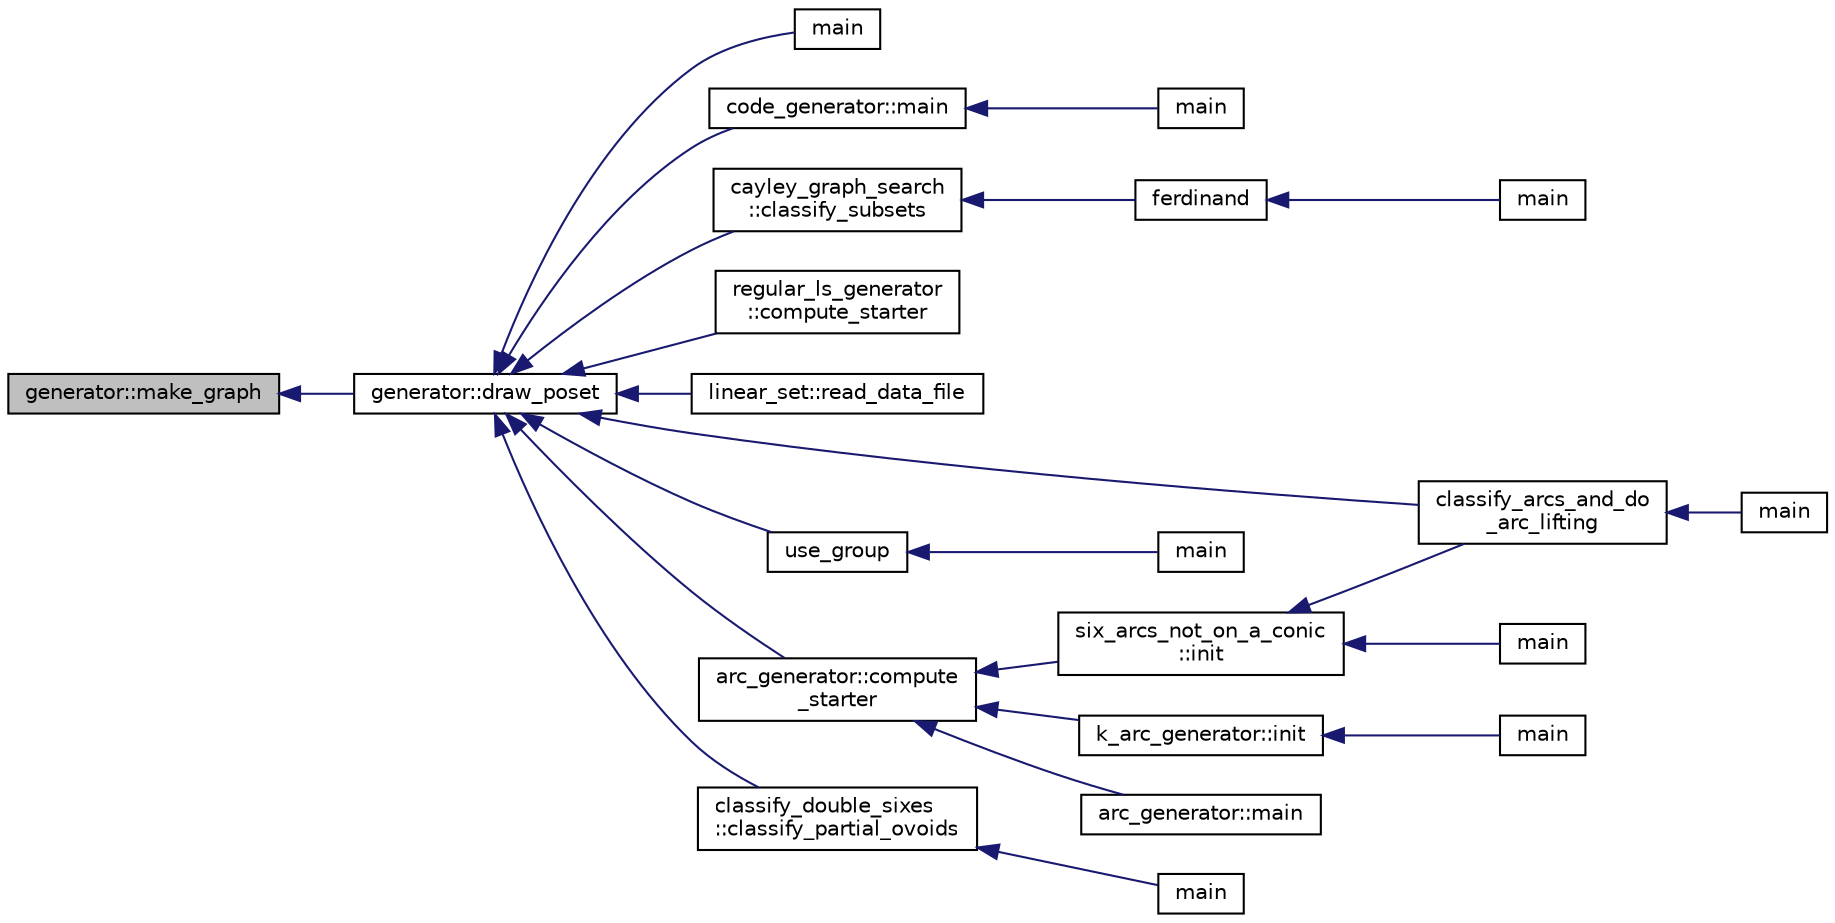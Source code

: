 digraph "generator::make_graph"
{
  edge [fontname="Helvetica",fontsize="10",labelfontname="Helvetica",labelfontsize="10"];
  node [fontname="Helvetica",fontsize="10",shape=record];
  rankdir="LR";
  Node13792 [label="generator::make_graph",height=0.2,width=0.4,color="black", fillcolor="grey75", style="filled", fontcolor="black"];
  Node13792 -> Node13793 [dir="back",color="midnightblue",fontsize="10",style="solid",fontname="Helvetica"];
  Node13793 [label="generator::draw_poset",height=0.2,width=0.4,color="black", fillcolor="white", style="filled",URL="$d7/d73/classgenerator.html#aa4f99c75a86701ba85e514a294efdf3a"];
  Node13793 -> Node13794 [dir="back",color="midnightblue",fontsize="10",style="solid",fontname="Helvetica"];
  Node13794 [label="main",height=0.2,width=0.4,color="black", fillcolor="white", style="filled",URL="$d1/d5e/blt__main_8_c.html#a217dbf8b442f20279ea00b898af96f52"];
  Node13793 -> Node13795 [dir="back",color="midnightblue",fontsize="10",style="solid",fontname="Helvetica"];
  Node13795 [label="code_generator::main",height=0.2,width=0.4,color="black", fillcolor="white", style="filled",URL="$db/d37/classcode__generator.html#ab3cf3a306e4032c2b471ac95321c599f"];
  Node13795 -> Node13796 [dir="back",color="midnightblue",fontsize="10",style="solid",fontname="Helvetica"];
  Node13796 [label="main",height=0.2,width=0.4,color="black", fillcolor="white", style="filled",URL="$d4/d4f/codes_8_c.html#a217dbf8b442f20279ea00b898af96f52"];
  Node13793 -> Node13797 [dir="back",color="midnightblue",fontsize="10",style="solid",fontname="Helvetica"];
  Node13797 [label="cayley_graph_search\l::classify_subsets",height=0.2,width=0.4,color="black", fillcolor="white", style="filled",URL="$de/dae/classcayley__graph__search.html#a4cf8a90752e018a281481ac80ad52c4b"];
  Node13797 -> Node13798 [dir="back",color="midnightblue",fontsize="10",style="solid",fontname="Helvetica"];
  Node13798 [label="ferdinand",height=0.2,width=0.4,color="black", fillcolor="white", style="filled",URL="$da/df3/ferdinand_8_c.html#a322b57727d23cf5a0932f11c30ea18d9"];
  Node13798 -> Node13799 [dir="back",color="midnightblue",fontsize="10",style="solid",fontname="Helvetica"];
  Node13799 [label="main",height=0.2,width=0.4,color="black", fillcolor="white", style="filled",URL="$da/df3/ferdinand_8_c.html#a3c04138a5bfe5d72780bb7e82a18e627"];
  Node13793 -> Node13800 [dir="back",color="midnightblue",fontsize="10",style="solid",fontname="Helvetica"];
  Node13800 [label="regular_ls_generator\l::compute_starter",height=0.2,width=0.4,color="black", fillcolor="white", style="filled",URL="$d2/dd8/classregular__ls__generator.html#aa38907741058694a73194b02ceb4a53d"];
  Node13793 -> Node13801 [dir="back",color="midnightblue",fontsize="10",style="solid",fontname="Helvetica"];
  Node13801 [label="linear_set::read_data_file",height=0.2,width=0.4,color="black", fillcolor="white", style="filled",URL="$dd/d86/classlinear__set.html#a9a5cd28cc81be7ee41002b2e3114c2cb"];
  Node13793 -> Node13802 [dir="back",color="midnightblue",fontsize="10",style="solid",fontname="Helvetica"];
  Node13802 [label="classify_arcs_and_do\l_arc_lifting",height=0.2,width=0.4,color="black", fillcolor="white", style="filled",URL="$d6/dc3/arc__lifting__main_8_c.html#afdd7be16f16b8c71e9a72fe5f6a0b59c"];
  Node13802 -> Node13803 [dir="back",color="midnightblue",fontsize="10",style="solid",fontname="Helvetica"];
  Node13803 [label="main",height=0.2,width=0.4,color="black", fillcolor="white", style="filled",URL="$d6/dc3/arc__lifting__main_8_c.html#a217dbf8b442f20279ea00b898af96f52"];
  Node13793 -> Node13804 [dir="back",color="midnightblue",fontsize="10",style="solid",fontname="Helvetica"];
  Node13804 [label="use_group",height=0.2,width=0.4,color="black", fillcolor="white", style="filled",URL="$d9/d9f/all__cliques_8_c.html#aba62531e97173264c39afe2c7857af31"];
  Node13804 -> Node13805 [dir="back",color="midnightblue",fontsize="10",style="solid",fontname="Helvetica"];
  Node13805 [label="main",height=0.2,width=0.4,color="black", fillcolor="white", style="filled",URL="$d9/d9f/all__cliques_8_c.html#a3c04138a5bfe5d72780bb7e82a18e627"];
  Node13793 -> Node13806 [dir="back",color="midnightblue",fontsize="10",style="solid",fontname="Helvetica"];
  Node13806 [label="arc_generator::compute\l_starter",height=0.2,width=0.4,color="black", fillcolor="white", style="filled",URL="$d4/d21/classarc__generator.html#aad1dcec3a1c302e743d574bd1ac857d9"];
  Node13806 -> Node13807 [dir="back",color="midnightblue",fontsize="10",style="solid",fontname="Helvetica"];
  Node13807 [label="arc_generator::main",height=0.2,width=0.4,color="black", fillcolor="white", style="filled",URL="$d4/d21/classarc__generator.html#ad80140b51b165dad1fe6ab232be7829a"];
  Node13806 -> Node13808 [dir="back",color="midnightblue",fontsize="10",style="solid",fontname="Helvetica"];
  Node13808 [label="k_arc_generator::init",height=0.2,width=0.4,color="black", fillcolor="white", style="filled",URL="$d6/dd8/classk__arc__generator.html#a6036d9f52ede9f8ca681505626b5361d"];
  Node13808 -> Node13809 [dir="back",color="midnightblue",fontsize="10",style="solid",fontname="Helvetica"];
  Node13809 [label="main",height=0.2,width=0.4,color="black", fillcolor="white", style="filled",URL="$d6/d01/k__arc__generator__main_8_c.html#a217dbf8b442f20279ea00b898af96f52"];
  Node13806 -> Node13810 [dir="back",color="midnightblue",fontsize="10",style="solid",fontname="Helvetica"];
  Node13810 [label="six_arcs_not_on_a_conic\l::init",height=0.2,width=0.4,color="black", fillcolor="white", style="filled",URL="$d8/de6/classsix__arcs__not__on__a__conic.html#a7a4d5cf8a098488729934cfa8a70944a"];
  Node13810 -> Node13802 [dir="back",color="midnightblue",fontsize="10",style="solid",fontname="Helvetica"];
  Node13810 -> Node13811 [dir="back",color="midnightblue",fontsize="10",style="solid",fontname="Helvetica"];
  Node13811 [label="main",height=0.2,width=0.4,color="black", fillcolor="white", style="filled",URL="$d2/dfa/create__surface__main_8_c.html#a217dbf8b442f20279ea00b898af96f52"];
  Node13793 -> Node13812 [dir="back",color="midnightblue",fontsize="10",style="solid",fontname="Helvetica"];
  Node13812 [label="classify_double_sixes\l::classify_partial_ovoids",height=0.2,width=0.4,color="black", fillcolor="white", style="filled",URL="$dd/d23/classclassify__double__sixes.html#a2253fca143a0e8a3e39655eb05668ae9"];
  Node13812 -> Node13813 [dir="back",color="midnightblue",fontsize="10",style="solid",fontname="Helvetica"];
  Node13813 [label="main",height=0.2,width=0.4,color="black", fillcolor="white", style="filled",URL="$df/df8/surface__classify_8_c.html#a217dbf8b442f20279ea00b898af96f52"];
}
